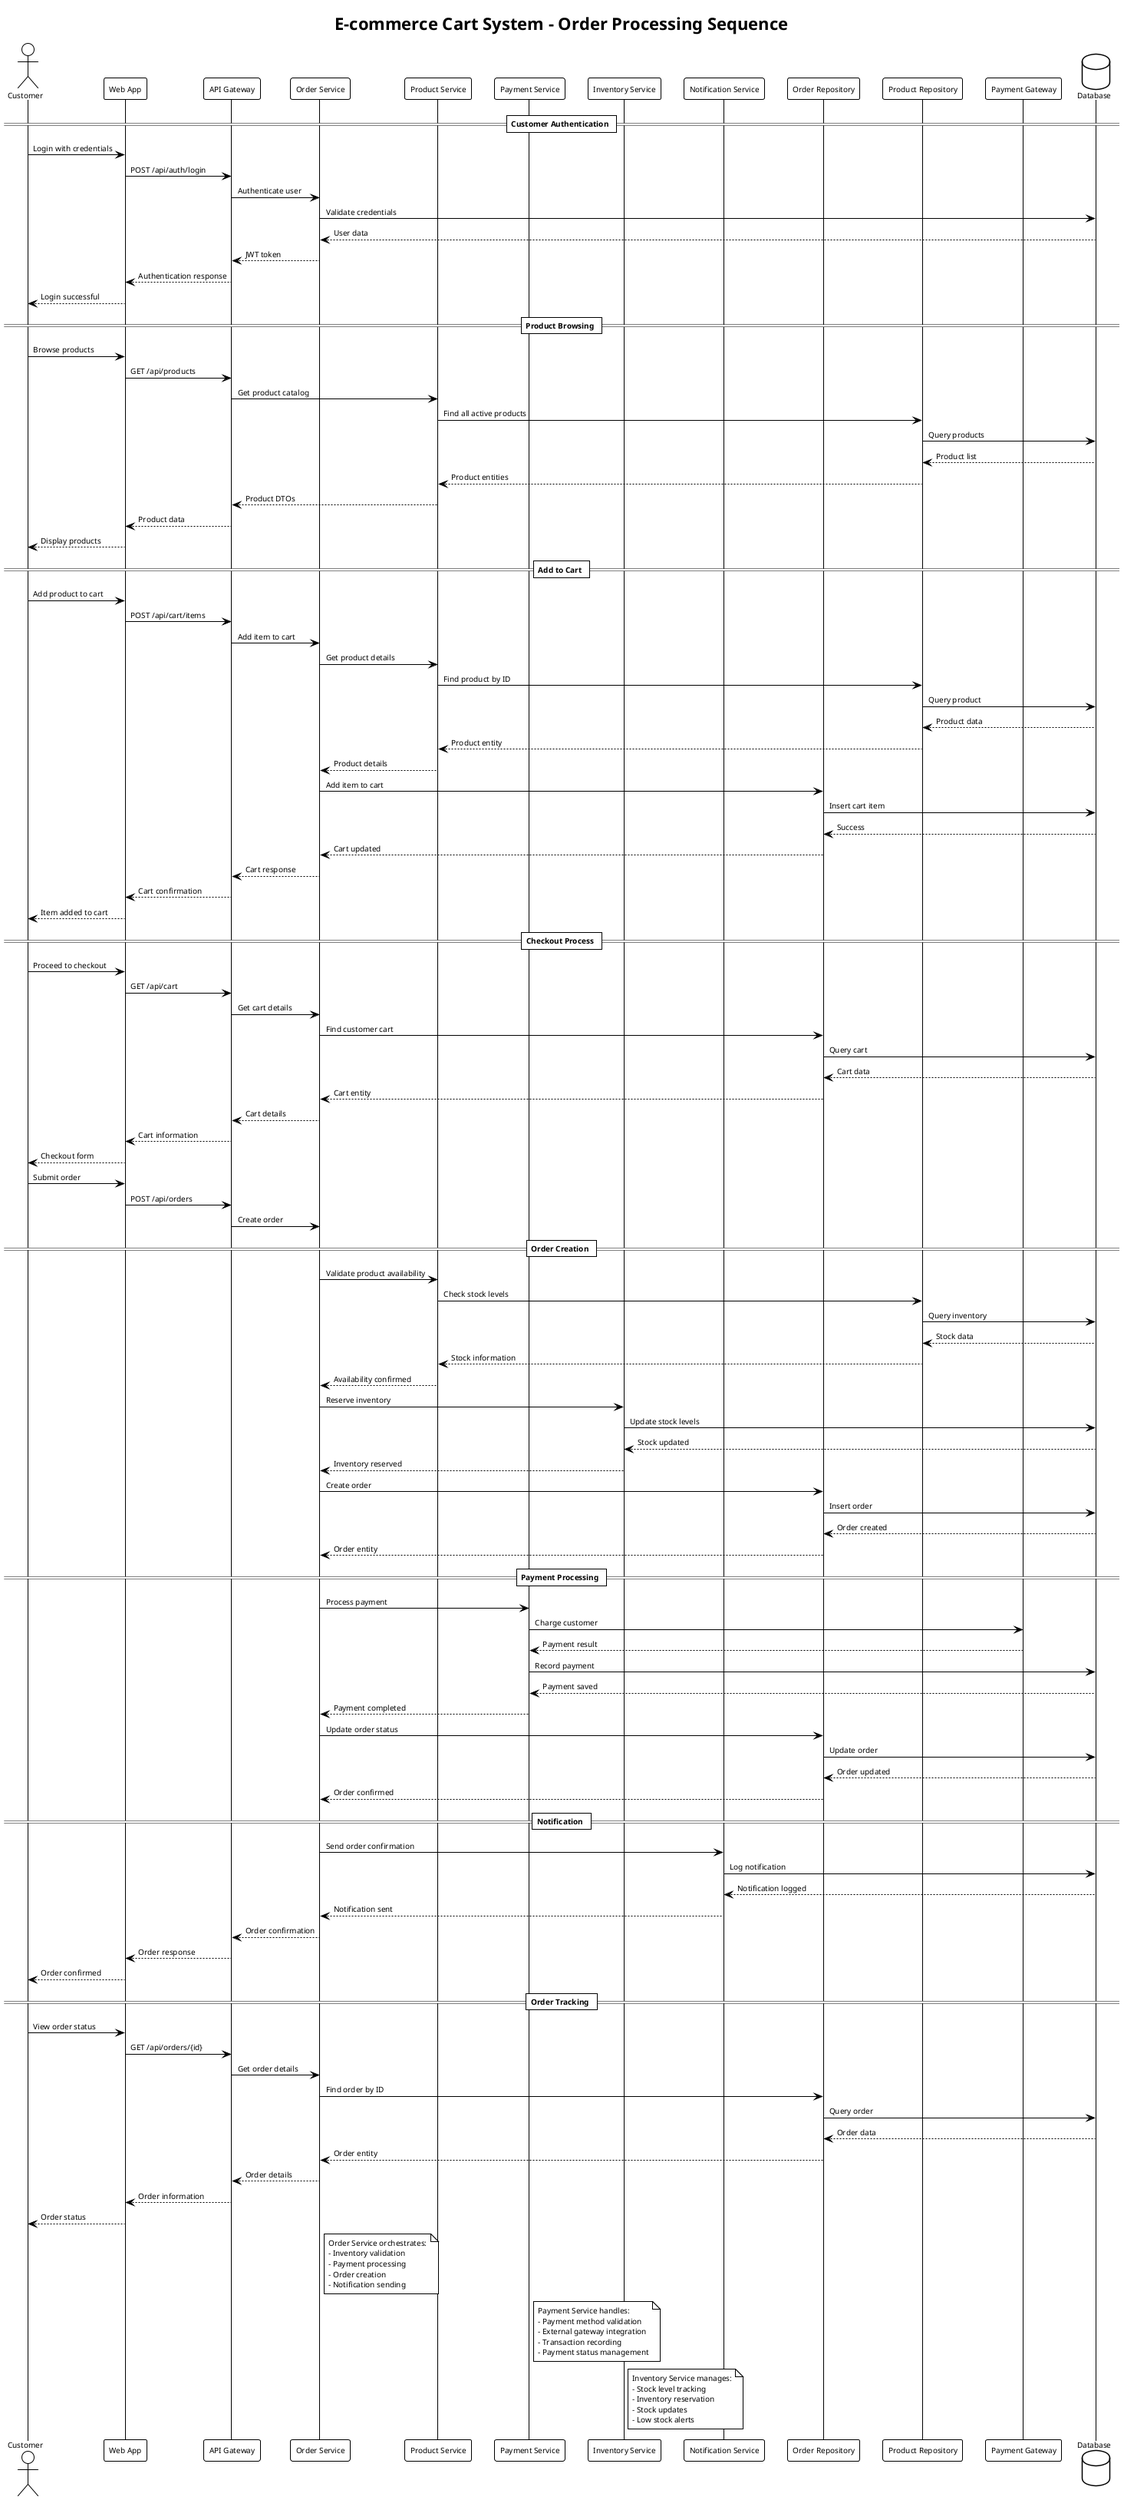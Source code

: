 @startuml Sequence Diagram - E-commerce Cart System

!theme plain
skinparam backgroundColor #FFFFFF
skinparam defaultFontName Arial
skinparam defaultFontSize 10

title E-commerce Cart System - Order Processing Sequence

actor Customer as CUSTOMER
participant "Web App" as WEB
participant "API Gateway" as GATEWAY
participant "Order Service" as ORDER_SVC
participant "Product Service" as PRODUCT_SVC
participant "Payment Service" as PAYMENT_SVC
participant "Inventory Service" as INVENTORY_SVC
participant "Notification Service" as NOTIFICATION_SVC
participant "Order Repository" as ORDER_REPO
participant "Product Repository" as PRODUCT_REPO
participant "Payment Gateway" as EXT_PAYMENT
database "Database" as DB

== Customer Authentication ==
CUSTOMER -> WEB: Login with credentials
WEB -> GATEWAY: POST /api/auth/login
GATEWAY -> ORDER_SVC: Authenticate user
ORDER_SVC -> DB: Validate credentials
DB --> ORDER_SVC: User data
ORDER_SVC --> GATEWAY: JWT token
GATEWAY --> WEB: Authentication response
WEB --> CUSTOMER: Login successful

== Product Browsing ==
CUSTOMER -> WEB: Browse products
WEB -> GATEWAY: GET /api/products
GATEWAY -> PRODUCT_SVC: Get product catalog
PRODUCT_SVC -> PRODUCT_REPO: Find all active products
PRODUCT_REPO -> DB: Query products
DB --> PRODUCT_REPO: Product list
PRODUCT_REPO --> PRODUCT_SVC: Product entities
PRODUCT_SVC --> GATEWAY: Product DTOs
GATEWAY --> WEB: Product data
WEB --> CUSTOMER: Display products

== Add to Cart ==
CUSTOMER -> WEB: Add product to cart
WEB -> GATEWAY: POST /api/cart/items
GATEWAY -> ORDER_SVC: Add item to cart
ORDER_SVC -> PRODUCT_SVC: Get product details
PRODUCT_SVC -> PRODUCT_REPO: Find product by ID
PRODUCT_REPO -> DB: Query product
DB --> PRODUCT_REPO: Product data
PRODUCT_REPO --> PRODUCT_SVC: Product entity
PRODUCT_SVC --> ORDER_SVC: Product details
ORDER_SVC -> ORDER_REPO: Add item to cart
ORDER_REPO -> DB: Insert cart item
DB --> ORDER_REPO: Success
ORDER_REPO --> ORDER_SVC: Cart updated
ORDER_SVC --> GATEWAY: Cart response
GATEWAY --> WEB: Cart confirmation
WEB --> CUSTOMER: Item added to cart

== Checkout Process ==
CUSTOMER -> WEB: Proceed to checkout
WEB -> GATEWAY: GET /api/cart
GATEWAY -> ORDER_SVC: Get cart details
ORDER_SVC -> ORDER_REPO: Find customer cart
ORDER_REPO -> DB: Query cart
DB --> ORDER_REPO: Cart data
ORDER_REPO --> ORDER_SVC: Cart entity
ORDER_SVC --> GATEWAY: Cart details
GATEWAY --> WEB: Cart information
WEB --> CUSTOMER: Checkout form

CUSTOMER -> WEB: Submit order
WEB -> GATEWAY: POST /api/orders
GATEWAY -> ORDER_SVC: Create order

== Order Creation ==
ORDER_SVC -> PRODUCT_SVC: Validate product availability
PRODUCT_SVC -> PRODUCT_REPO: Check stock levels
PRODUCT_REPO -> DB: Query inventory
DB --> PRODUCT_REPO: Stock data
PRODUCT_REPO --> PRODUCT_SVC: Stock information
PRODUCT_SVC --> ORDER_SVC: Availability confirmed

ORDER_SVC -> INVENTORY_SVC: Reserve inventory
INVENTORY_SVC -> DB: Update stock levels
DB --> INVENTORY_SVC: Stock updated
INVENTORY_SVC --> ORDER_SVC: Inventory reserved

ORDER_SVC -> ORDER_REPO: Create order
ORDER_REPO -> DB: Insert order
DB --> ORDER_REPO: Order created
ORDER_REPO --> ORDER_SVC: Order entity

== Payment Processing ==
ORDER_SVC -> PAYMENT_SVC: Process payment
PAYMENT_SVC -> EXT_PAYMENT: Charge customer
EXT_PAYMENT --> PAYMENT_SVC: Payment result
PAYMENT_SVC -> DB: Record payment
DB --> PAYMENT_SVC: Payment saved
PAYMENT_SVC --> ORDER_SVC: Payment completed

ORDER_SVC -> ORDER_REPO: Update order status
ORDER_REPO -> DB: Update order
DB --> ORDER_REPO: Order updated
ORDER_REPO --> ORDER_SVC: Order confirmed

== Notification ==
ORDER_SVC -> NOTIFICATION_SVC: Send order confirmation
NOTIFICATION_SVC -> DB: Log notification
DB --> NOTIFICATION_SVC: Notification logged
NOTIFICATION_SVC --> ORDER_SVC: Notification sent

ORDER_SVC --> GATEWAY: Order confirmation
GATEWAY --> WEB: Order response
WEB --> CUSTOMER: Order confirmed

== Order Tracking ==
CUSTOMER -> WEB: View order status
WEB -> GATEWAY: GET /api/orders/{id}
GATEWAY -> ORDER_SVC: Get order details
ORDER_SVC -> ORDER_REPO: Find order by ID
ORDER_REPO -> DB: Query order
DB --> ORDER_REPO: Order data
ORDER_REPO --> ORDER_SVC: Order entity
ORDER_SVC --> GATEWAY: Order details
GATEWAY --> WEB: Order information
WEB --> CUSTOMER: Order status

note right of ORDER_SVC
  Order Service orchestrates:
  - Inventory validation
  - Payment processing
  - Order creation
  - Notification sending
end note

note right of PAYMENT_SVC
  Payment Service handles:
  - Payment method validation
  - External gateway integration
  - Transaction recording
  - Payment status management
end note

note right of INVENTORY_SVC
  Inventory Service manages:
  - Stock level tracking
  - Inventory reservation
  - Stock updates
  - Low stock alerts
end note

@enduml 